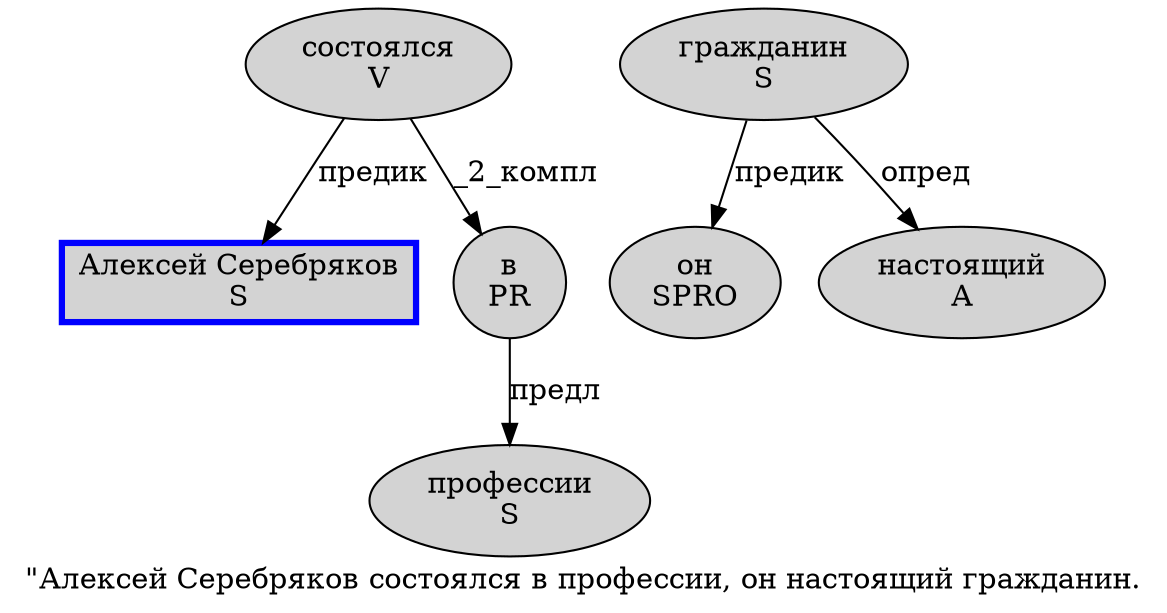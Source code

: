 digraph SENTENCE_1689 {
	graph [label="\"Алексей Серебряков состоялся в профессии, он настоящий гражданин."]
	node [style=filled]
		1 [label="Алексей Серебряков
S" color=blue fillcolor=lightgray penwidth=3 shape=box]
		2 [label="состоялся
V" color="" fillcolor=lightgray penwidth=1 shape=ellipse]
		3 [label="в
PR" color="" fillcolor=lightgray penwidth=1 shape=ellipse]
		4 [label="профессии
S" color="" fillcolor=lightgray penwidth=1 shape=ellipse]
		6 [label="он
SPRO" color="" fillcolor=lightgray penwidth=1 shape=ellipse]
		7 [label="настоящий
A" color="" fillcolor=lightgray penwidth=1 shape=ellipse]
		8 [label="гражданин
S" color="" fillcolor=lightgray penwidth=1 shape=ellipse]
			8 -> 6 [label="предик"]
			8 -> 7 [label="опред"]
			3 -> 4 [label="предл"]
			2 -> 1 [label="предик"]
			2 -> 3 [label="_2_компл"]
}